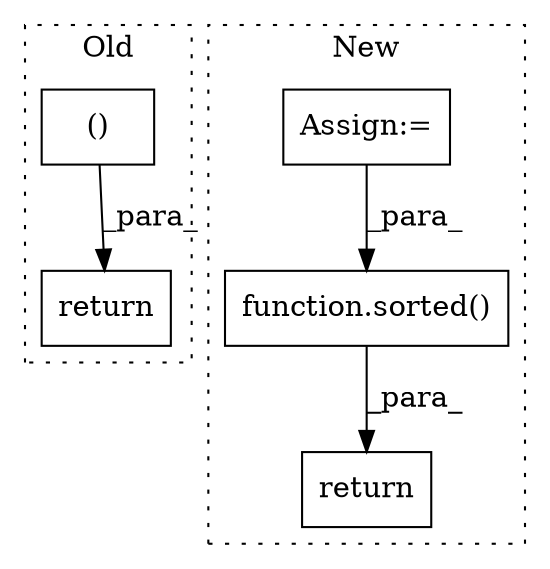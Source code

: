 digraph G {
subgraph cluster0 {
1 [label="()" a="54" s="7741" l="12" shape="box"];
4 [label="return" a="93" s="7731" l="7" shape="box"];
label = "Old";
style="dotted";
}
subgraph cluster1 {
2 [label="function.sorted()" a="75" s="7135,7153" l="7,1" shape="box"];
3 [label="Assign:=" a="68" s="6807" l="3" shape="box"];
5 [label="return" a="93" s="7851" l="7" shape="box"];
label = "New";
style="dotted";
}
1 -> 4 [label="_para_"];
2 -> 5 [label="_para_"];
3 -> 2 [label="_para_"];
}